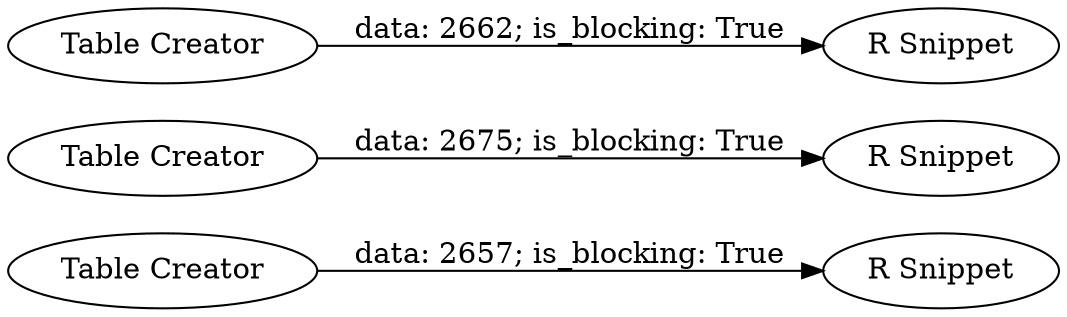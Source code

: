 digraph {
	"3556754197206983780_3" [label="Table Creator"]
	"3556754197206983780_8" [label="R Snippet"]
	"3556754197206983780_9" [label="Table Creator"]
	"3556754197206983780_1" [label="R Snippet"]
	"3556754197206983780_10" [label="R Snippet"]
	"3556754197206983780_7" [label="Table Creator"]
	"3556754197206983780_9" -> "3556754197206983780_10" [label="data: 2662; is_blocking: True"]
	"3556754197206983780_3" -> "3556754197206983780_1" [label="data: 2657; is_blocking: True"]
	"3556754197206983780_7" -> "3556754197206983780_8" [label="data: 2675; is_blocking: True"]
	rankdir=LR
}
